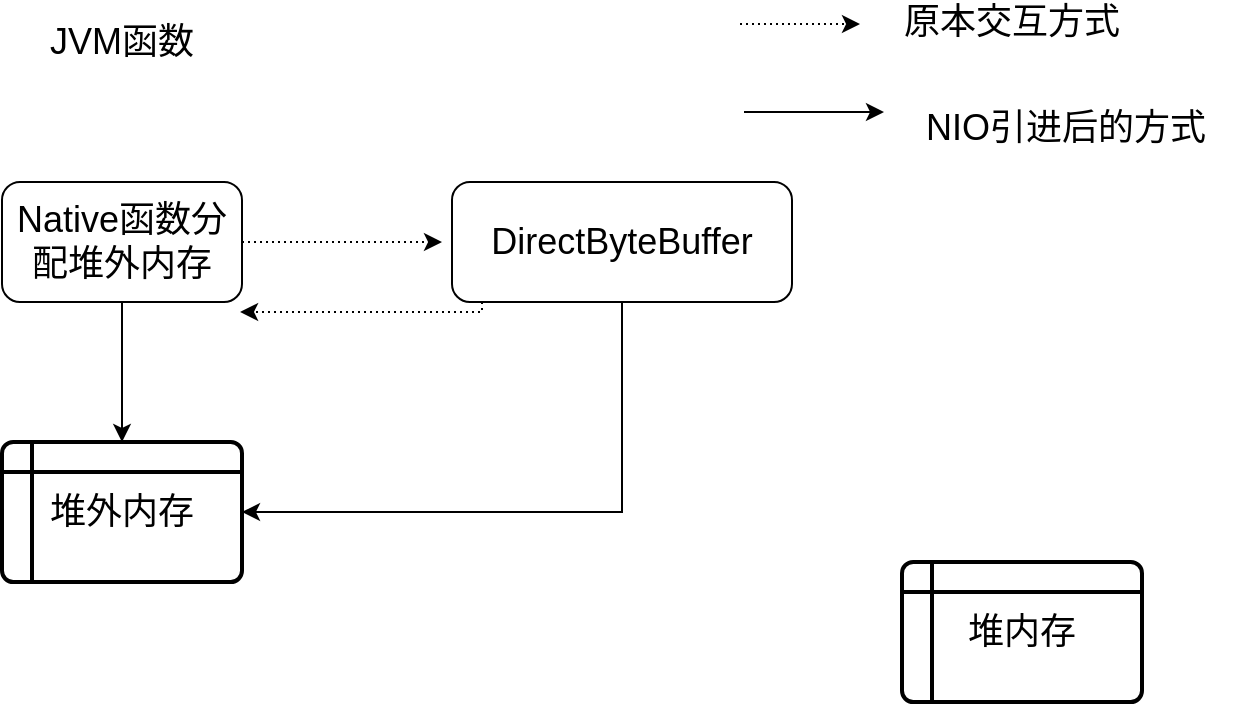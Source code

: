 <mxfile version="11.0.9" type="device"><diagram id="OfK7m0d5CDv8kp3OFuot" name="Page-1"><mxGraphModel dx="1422" dy="764" grid="1" gridSize="10" guides="1" tooltips="1" connect="1" arrows="1" fold="1" page="1" pageScale="1" pageWidth="827" pageHeight="1169" math="0" shadow="0"><root><mxCell id="0"/><mxCell id="1" parent="0"/><mxCell id="UkeYojLk2_DcCk9T4YiU-6" value="" style="edgeStyle=orthogonalEdgeStyle;rounded=0;orthogonalLoop=1;jettySize=auto;html=1;fontSize=18;" edge="1" parent="1" source="UkeYojLk2_DcCk9T4YiU-1" target="UkeYojLk2_DcCk9T4YiU-2"><mxGeometry relative="1" as="geometry"/></mxCell><mxCell id="UkeYojLk2_DcCk9T4YiU-10" value="" style="edgeStyle=orthogonalEdgeStyle;rounded=0;orthogonalLoop=1;jettySize=auto;html=1;fontSize=18;dashed=1;dashPattern=1 2;" edge="1" parent="1" source="UkeYojLk2_DcCk9T4YiU-1"><mxGeometry relative="1" as="geometry"><mxPoint x="360" y="230" as="targetPoint"/></mxGeometry></mxCell><mxCell id="UkeYojLk2_DcCk9T4YiU-1" value="Native函数分配堆外内存" style="rounded=1;whiteSpace=wrap;html=1;fontSize=18;" vertex="1" parent="1"><mxGeometry x="140" y="200" width="120" height="60" as="geometry"/></mxCell><mxCell id="UkeYojLk2_DcCk9T4YiU-2" value="堆外内存" style="shape=internalStorage;whiteSpace=wrap;html=1;dx=15;dy=15;rounded=1;arcSize=8;strokeWidth=2;fontSize=18;" vertex="1" parent="1"><mxGeometry x="140" y="330" width="120" height="70" as="geometry"/></mxCell><mxCell id="UkeYojLk2_DcCk9T4YiU-8" value="" style="edgeStyle=orthogonalEdgeStyle;rounded=0;orthogonalLoop=1;jettySize=auto;html=1;fontSize=18;entryX=1;entryY=0.5;entryDx=0;entryDy=0;" edge="1" parent="1" source="UkeYojLk2_DcCk9T4YiU-3" target="UkeYojLk2_DcCk9T4YiU-2"><mxGeometry relative="1" as="geometry"><mxPoint x="355" y="460" as="targetPoint"/><Array as="points"><mxPoint x="450" y="365"/></Array></mxGeometry></mxCell><mxCell id="UkeYojLk2_DcCk9T4YiU-11" style="edgeStyle=orthogonalEdgeStyle;rounded=0;orthogonalLoop=1;jettySize=auto;html=1;entryX=0.992;entryY=1.083;entryDx=0;entryDy=0;entryPerimeter=0;fontSize=18;dashed=1;dashPattern=1 2;" edge="1" parent="1" source="UkeYojLk2_DcCk9T4YiU-3" target="UkeYojLk2_DcCk9T4YiU-1"><mxGeometry relative="1" as="geometry"><Array as="points"><mxPoint x="380" y="265"/></Array></mxGeometry></mxCell><mxCell id="UkeYojLk2_DcCk9T4YiU-3" value="DirectByteBuffer" style="rounded=1;whiteSpace=wrap;html=1;fontSize=18;" vertex="1" parent="1"><mxGeometry x="365" y="200" width="170" height="60" as="geometry"/></mxCell><mxCell id="UkeYojLk2_DcCk9T4YiU-4" value="JVM函数" style="text;html=1;strokeColor=none;fillColor=none;align=center;verticalAlign=middle;whiteSpace=wrap;rounded=0;fontSize=18;" vertex="1" parent="1"><mxGeometry x="150" y="120" width="100" height="20" as="geometry"/></mxCell><mxCell id="UkeYojLk2_DcCk9T4YiU-5" value="堆内存" style="shape=internalStorage;whiteSpace=wrap;html=1;dx=15;dy=15;rounded=1;arcSize=8;strokeWidth=2;fontSize=18;" vertex="1" parent="1"><mxGeometry x="590" y="390" width="120" height="70" as="geometry"/></mxCell><mxCell id="UkeYojLk2_DcCk9T4YiU-14" value="" style="edgeStyle=orthogonalEdgeStyle;rounded=0;orthogonalLoop=1;jettySize=auto;html=1;fontSize=18;dashed=1;dashPattern=1 2;" edge="1" parent="1"><mxGeometry relative="1" as="geometry"><mxPoint x="509" y="121" as="sourcePoint"/><mxPoint x="569" y="121" as="targetPoint"/></mxGeometry></mxCell><mxCell id="UkeYojLk2_DcCk9T4YiU-15" value="原本交互方式" style="text;html=1;strokeColor=none;fillColor=none;align=center;verticalAlign=middle;whiteSpace=wrap;rounded=0;fontSize=18;" vertex="1" parent="1"><mxGeometry x="590" y="110" width="110" height="20" as="geometry"/></mxCell><mxCell id="UkeYojLk2_DcCk9T4YiU-16" value="NIO引进后的方式" style="text;html=1;resizable=0;points=[];autosize=1;align=left;verticalAlign=top;spacingTop=-4;fontSize=18;" vertex="1" parent="1"><mxGeometry x="600" y="160" width="160" height="20" as="geometry"/></mxCell><mxCell id="UkeYojLk2_DcCk9T4YiU-18" value="" style="edgeStyle=orthogonalEdgeStyle;rounded=0;orthogonalLoop=1;jettySize=auto;html=1;fontSize=18;jumpSize=0;" edge="1" parent="1"><mxGeometry relative="1" as="geometry"><mxPoint x="511" y="165" as="sourcePoint"/><mxPoint x="581" y="165" as="targetPoint"/><Array as="points"><mxPoint x="531" y="165"/><mxPoint x="531" y="165"/></Array></mxGeometry></mxCell></root></mxGraphModel></diagram></mxfile>